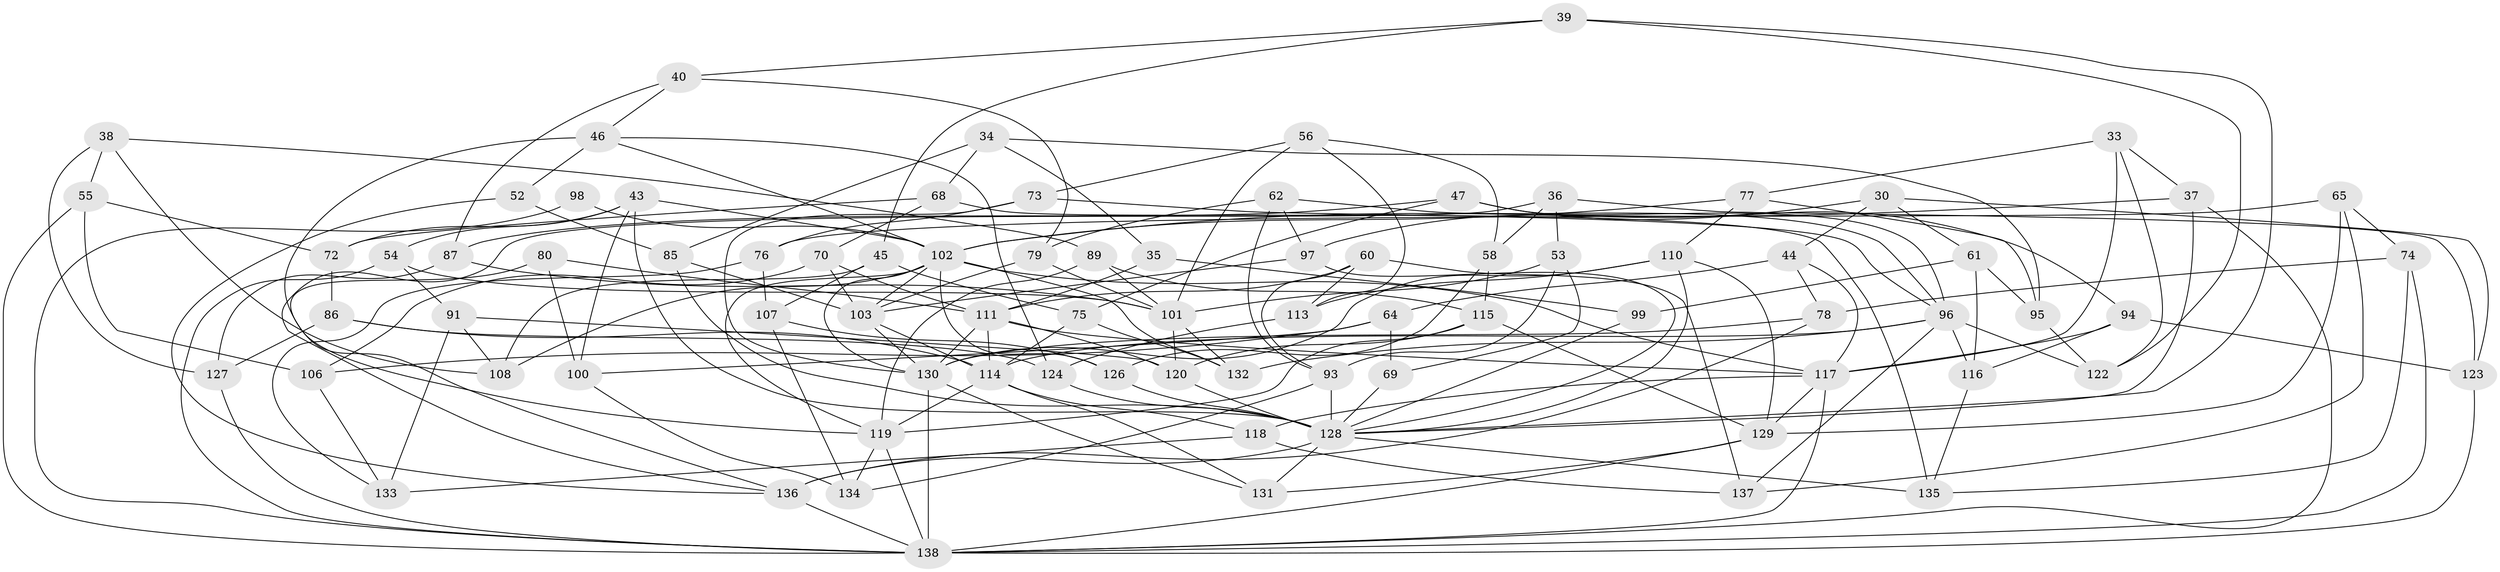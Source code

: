 // original degree distribution, {4: 1.0}
// Generated by graph-tools (version 1.1) at 2025/04/03/04/25 22:04:09]
// undirected, 82 vertices, 194 edges
graph export_dot {
graph [start="1"]
  node [color=gray90,style=filled];
  30;
  33;
  34;
  35;
  36;
  37;
  38;
  39;
  40;
  43 [super="+25"];
  44;
  45;
  46 [super="+13"];
  47;
  52;
  53;
  54;
  55;
  56;
  58;
  60;
  61;
  62;
  64;
  65;
  68;
  69;
  70;
  72;
  73;
  74;
  75;
  76;
  77;
  78;
  79;
  80;
  85;
  86;
  87;
  89;
  91;
  93 [super="+71"];
  94;
  95;
  96 [super="+11+83"];
  97;
  98;
  99;
  100;
  101 [super="+41"];
  102 [super="+59+92"];
  103 [super="+48"];
  106;
  107;
  108;
  110 [super="+42"];
  111 [super="+67+104"];
  113;
  114 [super="+32"];
  115 [super="+81"];
  116;
  117 [super="+112+57"];
  118;
  119 [super="+28+84"];
  120 [super="+7"];
  122;
  123;
  124;
  126;
  127;
  128 [super="+1+27+10+121"];
  129 [super="+90"];
  130 [super="+66+109"];
  131;
  132;
  133;
  134;
  135;
  136 [super="+125"];
  137;
  138 [super="+21+50+88"];
  30 -- 61;
  30 -- 97;
  30 -- 123;
  30 -- 44;
  33 -- 77;
  33 -- 37;
  33 -- 122;
  33 -- 117;
  34 -- 35;
  34 -- 85;
  34 -- 95;
  34 -- 68;
  35 -- 99;
  35 -- 111 [weight=2];
  36 -- 123;
  36 -- 53;
  36 -- 58;
  36 -- 136;
  37 -- 128;
  37 -- 138;
  37 -- 102;
  38 -- 55;
  38 -- 108;
  38 -- 89;
  38 -- 127;
  39 -- 45;
  39 -- 40;
  39 -- 122;
  39 -- 128;
  40 -- 87;
  40 -- 46;
  40 -- 79;
  43 -- 72;
  43 -- 54;
  43 -- 128 [weight=2];
  43 -- 100;
  43 -- 102;
  44 -- 117;
  44 -- 78;
  44 -- 64;
  45 -- 107;
  45 -- 108;
  45 -- 75;
  46 -- 102;
  46 -- 52 [weight=2];
  46 -- 124;
  46 -- 119;
  47 -- 75;
  47 -- 96;
  47 -- 94;
  47 -- 87;
  52 -- 136;
  52 -- 85;
  53 -- 69;
  53 -- 93;
  53 -- 101;
  54 -- 91;
  54 -- 138;
  54 -- 101;
  55 -- 106;
  55 -- 72;
  55 -- 138;
  56 -- 101;
  56 -- 113;
  56 -- 73;
  56 -- 58;
  58 -- 126;
  58 -- 115;
  60 -- 113;
  60 -- 137;
  60 -- 93;
  60 -- 111;
  61 -- 95;
  61 -- 116;
  61 -- 99;
  62 -- 79;
  62 -- 97;
  62 -- 93;
  62 -- 96;
  64 -- 106;
  64 -- 100;
  64 -- 69;
  65 -- 129;
  65 -- 76;
  65 -- 137;
  65 -- 74;
  68 -- 135;
  68 -- 70;
  68 -- 72;
  69 -- 128 [weight=2];
  70 -- 106;
  70 -- 111;
  70 -- 103;
  72 -- 86;
  73 -- 76;
  73 -- 96;
  73 -- 130;
  74 -- 138;
  74 -- 135;
  74 -- 78;
  75 -- 114;
  75 -- 132;
  76 -- 107;
  76 -- 133;
  77 -- 95;
  77 -- 102;
  77 -- 110;
  78 -- 130;
  78 -- 136;
  79 -- 103;
  79 -- 101;
  80 -- 100;
  80 -- 136;
  80 -- 111 [weight=2];
  85 -- 103;
  85 -- 128;
  86 -- 124;
  86 -- 127;
  86 -- 114;
  87 -- 127;
  87 -- 101;
  89 -- 115;
  89 -- 101;
  89 -- 119;
  91 -- 120;
  91 -- 133;
  91 -- 108;
  93 -- 134;
  93 -- 128 [weight=2];
  94 -- 123;
  94 -- 116;
  94 -- 117;
  95 -- 122;
  96 -- 114;
  96 -- 137;
  96 -- 122;
  96 -- 132;
  96 -- 116;
  97 -- 103;
  97 -- 128;
  98 -- 138;
  98 -- 102 [weight=3];
  99 -- 128 [weight=2];
  100 -- 134;
  101 -- 132;
  101 -- 120;
  102 -- 130 [weight=3];
  102 -- 103;
  102 -- 108;
  102 -- 117;
  102 -- 126;
  102 -- 132;
  102 -- 119;
  103 -- 114 [weight=2];
  103 -- 130;
  106 -- 133;
  107 -- 134;
  107 -- 126;
  110 -- 128;
  110 -- 113;
  110 -- 130 [weight=2];
  110 -- 129;
  111 -- 114 [weight=2];
  111 -- 120;
  111 -- 130 [weight=2];
  111 -- 117 [weight=3];
  113 -- 124;
  114 -- 131;
  114 -- 118;
  114 -- 119;
  115 -- 119;
  115 -- 120 [weight=2];
  115 -- 129;
  116 -- 135;
  117 -- 118;
  117 -- 138 [weight=2];
  117 -- 129 [weight=2];
  118 -- 137;
  118 -- 133;
  119 -- 134;
  119 -- 138 [weight=2];
  120 -- 128;
  123 -- 138;
  124 -- 128;
  126 -- 128;
  127 -- 138;
  128 -- 136 [weight=2];
  128 -- 131;
  128 -- 135;
  129 -- 131;
  129 -- 138 [weight=2];
  130 -- 138 [weight=3];
  130 -- 131;
  136 -- 138 [weight=2];
}
